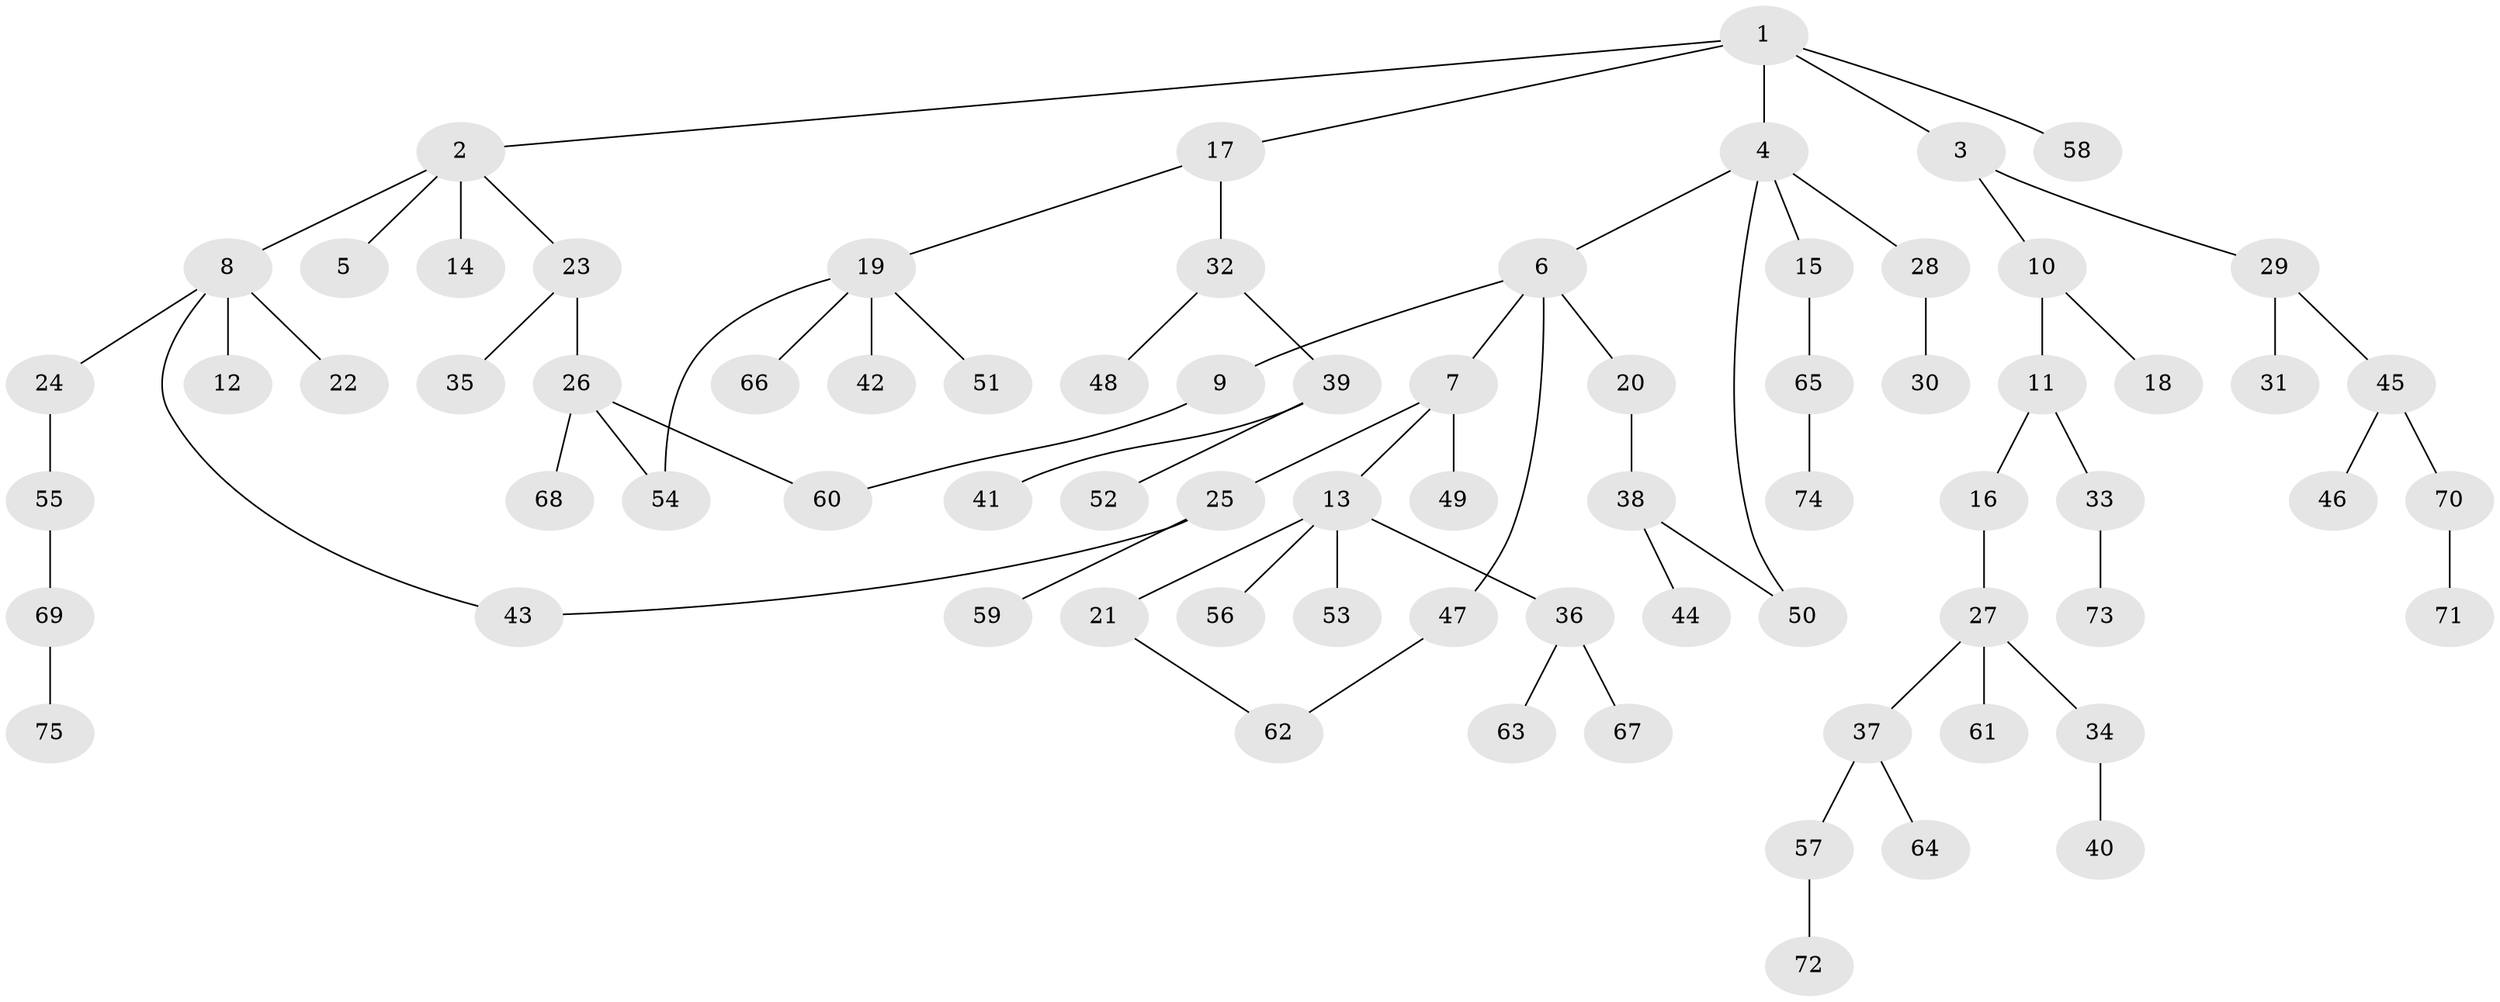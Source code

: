 // coarse degree distribution, {8: 0.02, 4: 0.02, 5: 0.06, 1: 0.46, 7: 0.02, 2: 0.3, 3: 0.1, 6: 0.02}
// Generated by graph-tools (version 1.1) at 2025/23/03/03/25 07:23:31]
// undirected, 75 vertices, 79 edges
graph export_dot {
graph [start="1"]
  node [color=gray90,style=filled];
  1;
  2;
  3;
  4;
  5;
  6;
  7;
  8;
  9;
  10;
  11;
  12;
  13;
  14;
  15;
  16;
  17;
  18;
  19;
  20;
  21;
  22;
  23;
  24;
  25;
  26;
  27;
  28;
  29;
  30;
  31;
  32;
  33;
  34;
  35;
  36;
  37;
  38;
  39;
  40;
  41;
  42;
  43;
  44;
  45;
  46;
  47;
  48;
  49;
  50;
  51;
  52;
  53;
  54;
  55;
  56;
  57;
  58;
  59;
  60;
  61;
  62;
  63;
  64;
  65;
  66;
  67;
  68;
  69;
  70;
  71;
  72;
  73;
  74;
  75;
  1 -- 2;
  1 -- 3;
  1 -- 4;
  1 -- 17;
  1 -- 58;
  2 -- 5;
  2 -- 8;
  2 -- 14;
  2 -- 23;
  3 -- 10;
  3 -- 29;
  4 -- 6;
  4 -- 15;
  4 -- 28;
  4 -- 50;
  6 -- 7;
  6 -- 9;
  6 -- 20;
  6 -- 47;
  7 -- 13;
  7 -- 25;
  7 -- 49;
  8 -- 12;
  8 -- 22;
  8 -- 24;
  8 -- 43;
  9 -- 60;
  10 -- 11;
  10 -- 18;
  11 -- 16;
  11 -- 33;
  13 -- 21;
  13 -- 36;
  13 -- 53;
  13 -- 56;
  15 -- 65;
  16 -- 27;
  17 -- 19;
  17 -- 32;
  19 -- 42;
  19 -- 51;
  19 -- 54;
  19 -- 66;
  20 -- 38;
  21 -- 62;
  23 -- 26;
  23 -- 35;
  24 -- 55;
  25 -- 59;
  25 -- 43;
  26 -- 60;
  26 -- 68;
  26 -- 54;
  27 -- 34;
  27 -- 37;
  27 -- 61;
  28 -- 30;
  29 -- 31;
  29 -- 45;
  32 -- 39;
  32 -- 48;
  33 -- 73;
  34 -- 40;
  36 -- 63;
  36 -- 67;
  37 -- 57;
  37 -- 64;
  38 -- 44;
  38 -- 50;
  39 -- 41;
  39 -- 52;
  45 -- 46;
  45 -- 70;
  47 -- 62;
  55 -- 69;
  57 -- 72;
  65 -- 74;
  69 -- 75;
  70 -- 71;
}
